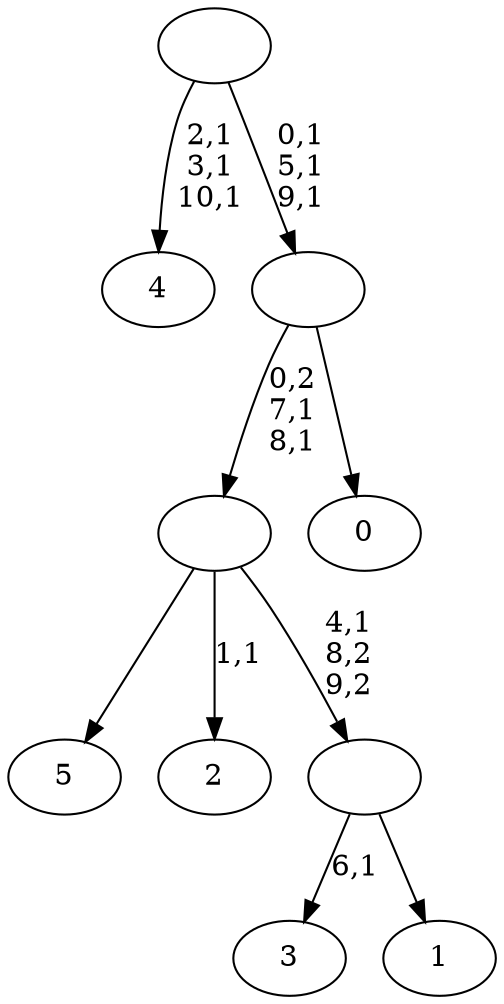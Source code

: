 digraph T {
	17 [label="5"]
	16 [label="4"]
	12 [label="3"]
	10 [label="2"]
	8 [label="1"]
	7 [label=""]
	6 [label=""]
	4 [label="0"]
	3 [label=""]
	0 [label=""]
	7 -> 12 [label="6,1"]
	7 -> 8 [label=""]
	6 -> 10 [label="1,1"]
	6 -> 17 [label=""]
	6 -> 7 [label="4,1\n8,2\n9,2"]
	3 -> 6 [label="0,2\n7,1\n8,1"]
	3 -> 4 [label=""]
	0 -> 3 [label="0,1\n5,1\n9,1"]
	0 -> 16 [label="2,1\n3,1\n10,1"]
}
